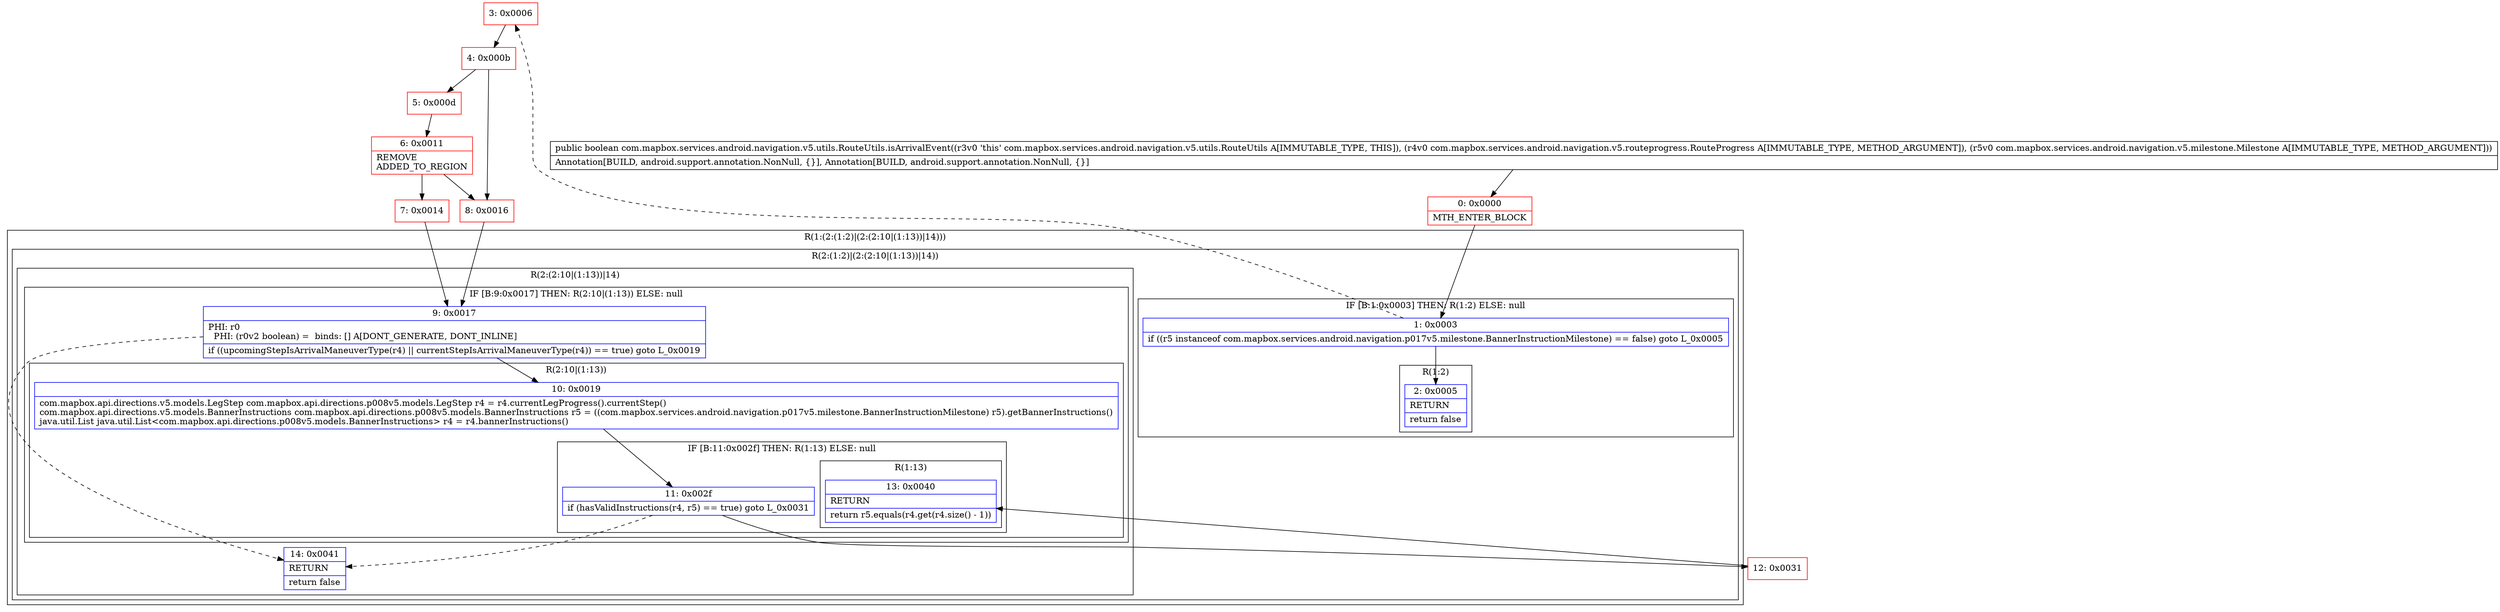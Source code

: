 digraph "CFG forcom.mapbox.services.android.navigation.v5.utils.RouteUtils.isArrivalEvent(Lcom\/mapbox\/services\/android\/navigation\/v5\/routeprogress\/RouteProgress;Lcom\/mapbox\/services\/android\/navigation\/v5\/milestone\/Milestone;)Z" {
subgraph cluster_Region_1404370840 {
label = "R(1:(2:(1:2)|(2:(2:10|(1:13))|14)))";
node [shape=record,color=blue];
subgraph cluster_Region_1182914387 {
label = "R(2:(1:2)|(2:(2:10|(1:13))|14))";
node [shape=record,color=blue];
subgraph cluster_IfRegion_1487636 {
label = "IF [B:1:0x0003] THEN: R(1:2) ELSE: null";
node [shape=record,color=blue];
Node_1 [shape=record,label="{1\:\ 0x0003|if ((r5 instanceof com.mapbox.services.android.navigation.p017v5.milestone.BannerInstructionMilestone) == false) goto L_0x0005\l}"];
subgraph cluster_Region_901363815 {
label = "R(1:2)";
node [shape=record,color=blue];
Node_2 [shape=record,label="{2\:\ 0x0005|RETURN\l|return false\l}"];
}
}
subgraph cluster_Region_1090898295 {
label = "R(2:(2:10|(1:13))|14)";
node [shape=record,color=blue];
subgraph cluster_IfRegion_158770507 {
label = "IF [B:9:0x0017] THEN: R(2:10|(1:13)) ELSE: null";
node [shape=record,color=blue];
Node_9 [shape=record,label="{9\:\ 0x0017|PHI: r0 \l  PHI: (r0v2 boolean) =  binds: [] A[DONT_GENERATE, DONT_INLINE]\l|if ((upcomingStepIsArrivalManeuverType(r4) \|\| currentStepIsArrivalManeuverType(r4)) == true) goto L_0x0019\l}"];
subgraph cluster_Region_698470602 {
label = "R(2:10|(1:13))";
node [shape=record,color=blue];
Node_10 [shape=record,label="{10\:\ 0x0019|com.mapbox.api.directions.v5.models.LegStep com.mapbox.api.directions.p008v5.models.LegStep r4 = r4.currentLegProgress().currentStep()\lcom.mapbox.api.directions.v5.models.BannerInstructions com.mapbox.api.directions.p008v5.models.BannerInstructions r5 = ((com.mapbox.services.android.navigation.p017v5.milestone.BannerInstructionMilestone) r5).getBannerInstructions()\ljava.util.List java.util.List\<com.mapbox.api.directions.p008v5.models.BannerInstructions\> r4 = r4.bannerInstructions()\l}"];
subgraph cluster_IfRegion_885623747 {
label = "IF [B:11:0x002f] THEN: R(1:13) ELSE: null";
node [shape=record,color=blue];
Node_11 [shape=record,label="{11\:\ 0x002f|if (hasValidInstructions(r4, r5) == true) goto L_0x0031\l}"];
subgraph cluster_Region_1102817571 {
label = "R(1:13)";
node [shape=record,color=blue];
Node_13 [shape=record,label="{13\:\ 0x0040|RETURN\l|return r5.equals(r4.get(r4.size() \- 1))\l}"];
}
}
}
}
Node_14 [shape=record,label="{14\:\ 0x0041|RETURN\l|return false\l}"];
}
}
}
Node_0 [shape=record,color=red,label="{0\:\ 0x0000|MTH_ENTER_BLOCK\l}"];
Node_3 [shape=record,color=red,label="{3\:\ 0x0006}"];
Node_4 [shape=record,color=red,label="{4\:\ 0x000b}"];
Node_5 [shape=record,color=red,label="{5\:\ 0x000d}"];
Node_6 [shape=record,color=red,label="{6\:\ 0x0011|REMOVE\lADDED_TO_REGION\l}"];
Node_7 [shape=record,color=red,label="{7\:\ 0x0014}"];
Node_8 [shape=record,color=red,label="{8\:\ 0x0016}"];
Node_12 [shape=record,color=red,label="{12\:\ 0x0031}"];
MethodNode[shape=record,label="{public boolean com.mapbox.services.android.navigation.v5.utils.RouteUtils.isArrivalEvent((r3v0 'this' com.mapbox.services.android.navigation.v5.utils.RouteUtils A[IMMUTABLE_TYPE, THIS]), (r4v0 com.mapbox.services.android.navigation.v5.routeprogress.RouteProgress A[IMMUTABLE_TYPE, METHOD_ARGUMENT]), (r5v0 com.mapbox.services.android.navigation.v5.milestone.Milestone A[IMMUTABLE_TYPE, METHOD_ARGUMENT]))  | Annotation[BUILD, android.support.annotation.NonNull, \{\}], Annotation[BUILD, android.support.annotation.NonNull, \{\}]\l}"];
MethodNode -> Node_0;
Node_1 -> Node_2;
Node_1 -> Node_3[style=dashed];
Node_9 -> Node_10;
Node_9 -> Node_14[style=dashed];
Node_10 -> Node_11;
Node_11 -> Node_12;
Node_11 -> Node_14[style=dashed];
Node_0 -> Node_1;
Node_3 -> Node_4;
Node_4 -> Node_5;
Node_4 -> Node_8;
Node_5 -> Node_6;
Node_6 -> Node_7;
Node_6 -> Node_8;
Node_7 -> Node_9;
Node_8 -> Node_9;
Node_12 -> Node_13;
}

